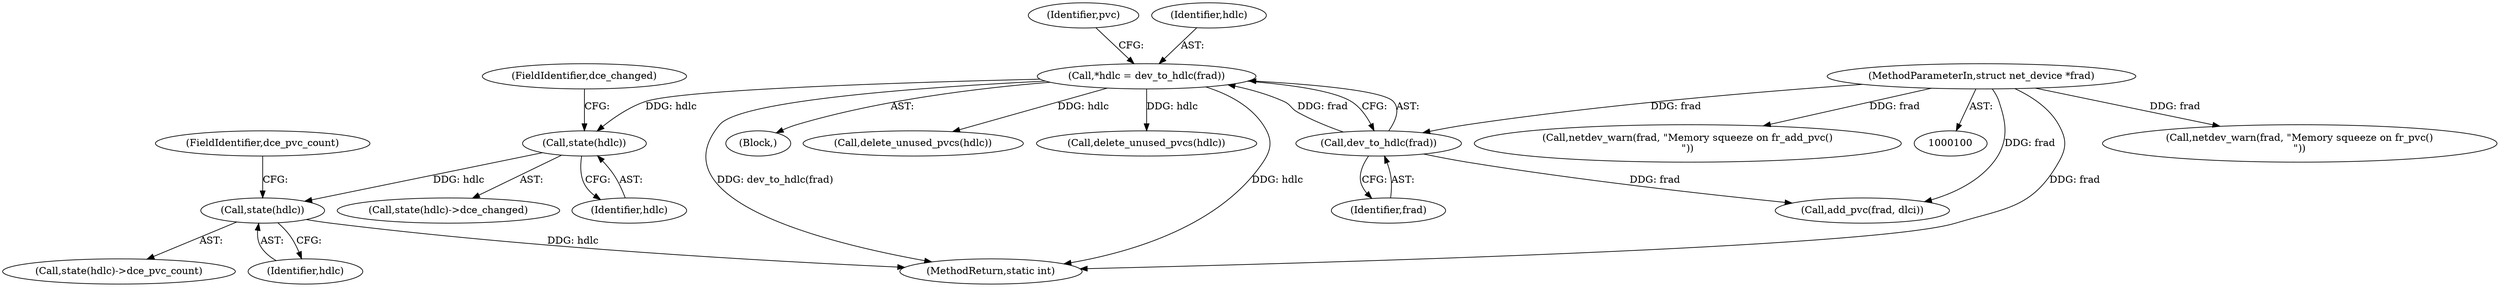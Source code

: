 digraph "0_linux_550fd08c2cebad61c548def135f67aba284c6162_6@pointer" {
"1000256" [label="(Call,state(hdlc))"];
"1000250" [label="(Call,state(hdlc))"];
"1000106" [label="(Call,*hdlc = dev_to_hdlc(frad))"];
"1000108" [label="(Call,dev_to_hdlc(frad))"];
"1000101" [label="(MethodParameterIn,struct net_device *frad)"];
"1000104" [label="(Block,)"];
"1000251" [label="(Identifier,hdlc)"];
"1000261" [label="(MethodReturn,static int)"];
"1000108" [label="(Call,dev_to_hdlc(frad))"];
"1000116" [label="(Identifier,pvc)"];
"1000258" [label="(FieldIdentifier,dce_pvc_count)"];
"1000170" [label="(Call,delete_unused_pvcs(hdlc))"];
"1000228" [label="(Call,delete_unused_pvcs(hdlc))"];
"1000249" [label="(Call,state(hdlc)->dce_changed)"];
"1000250" [label="(Call,state(hdlc))"];
"1000117" [label="(Call,add_pvc(frad, dlci))"];
"1000255" [label="(Call,state(hdlc)->dce_pvc_count)"];
"1000167" [label="(Call,netdev_warn(frad, \"Memory squeeze on fr_pvc()\n\"))"];
"1000101" [label="(MethodParameterIn,struct net_device *frad)"];
"1000257" [label="(Identifier,hdlc)"];
"1000122" [label="(Call,netdev_warn(frad, \"Memory squeeze on fr_add_pvc()\n\"))"];
"1000256" [label="(Call,state(hdlc))"];
"1000109" [label="(Identifier,frad)"];
"1000252" [label="(FieldIdentifier,dce_changed)"];
"1000107" [label="(Identifier,hdlc)"];
"1000106" [label="(Call,*hdlc = dev_to_hdlc(frad))"];
"1000256" -> "1000255"  [label="AST: "];
"1000256" -> "1000257"  [label="CFG: "];
"1000257" -> "1000256"  [label="AST: "];
"1000258" -> "1000256"  [label="CFG: "];
"1000256" -> "1000261"  [label="DDG: hdlc"];
"1000250" -> "1000256"  [label="DDG: hdlc"];
"1000250" -> "1000249"  [label="AST: "];
"1000250" -> "1000251"  [label="CFG: "];
"1000251" -> "1000250"  [label="AST: "];
"1000252" -> "1000250"  [label="CFG: "];
"1000106" -> "1000250"  [label="DDG: hdlc"];
"1000106" -> "1000104"  [label="AST: "];
"1000106" -> "1000108"  [label="CFG: "];
"1000107" -> "1000106"  [label="AST: "];
"1000108" -> "1000106"  [label="AST: "];
"1000116" -> "1000106"  [label="CFG: "];
"1000106" -> "1000261"  [label="DDG: dev_to_hdlc(frad)"];
"1000106" -> "1000261"  [label="DDG: hdlc"];
"1000108" -> "1000106"  [label="DDG: frad"];
"1000106" -> "1000170"  [label="DDG: hdlc"];
"1000106" -> "1000228"  [label="DDG: hdlc"];
"1000108" -> "1000109"  [label="CFG: "];
"1000109" -> "1000108"  [label="AST: "];
"1000101" -> "1000108"  [label="DDG: frad"];
"1000108" -> "1000117"  [label="DDG: frad"];
"1000101" -> "1000100"  [label="AST: "];
"1000101" -> "1000261"  [label="DDG: frad"];
"1000101" -> "1000117"  [label="DDG: frad"];
"1000101" -> "1000122"  [label="DDG: frad"];
"1000101" -> "1000167"  [label="DDG: frad"];
}
